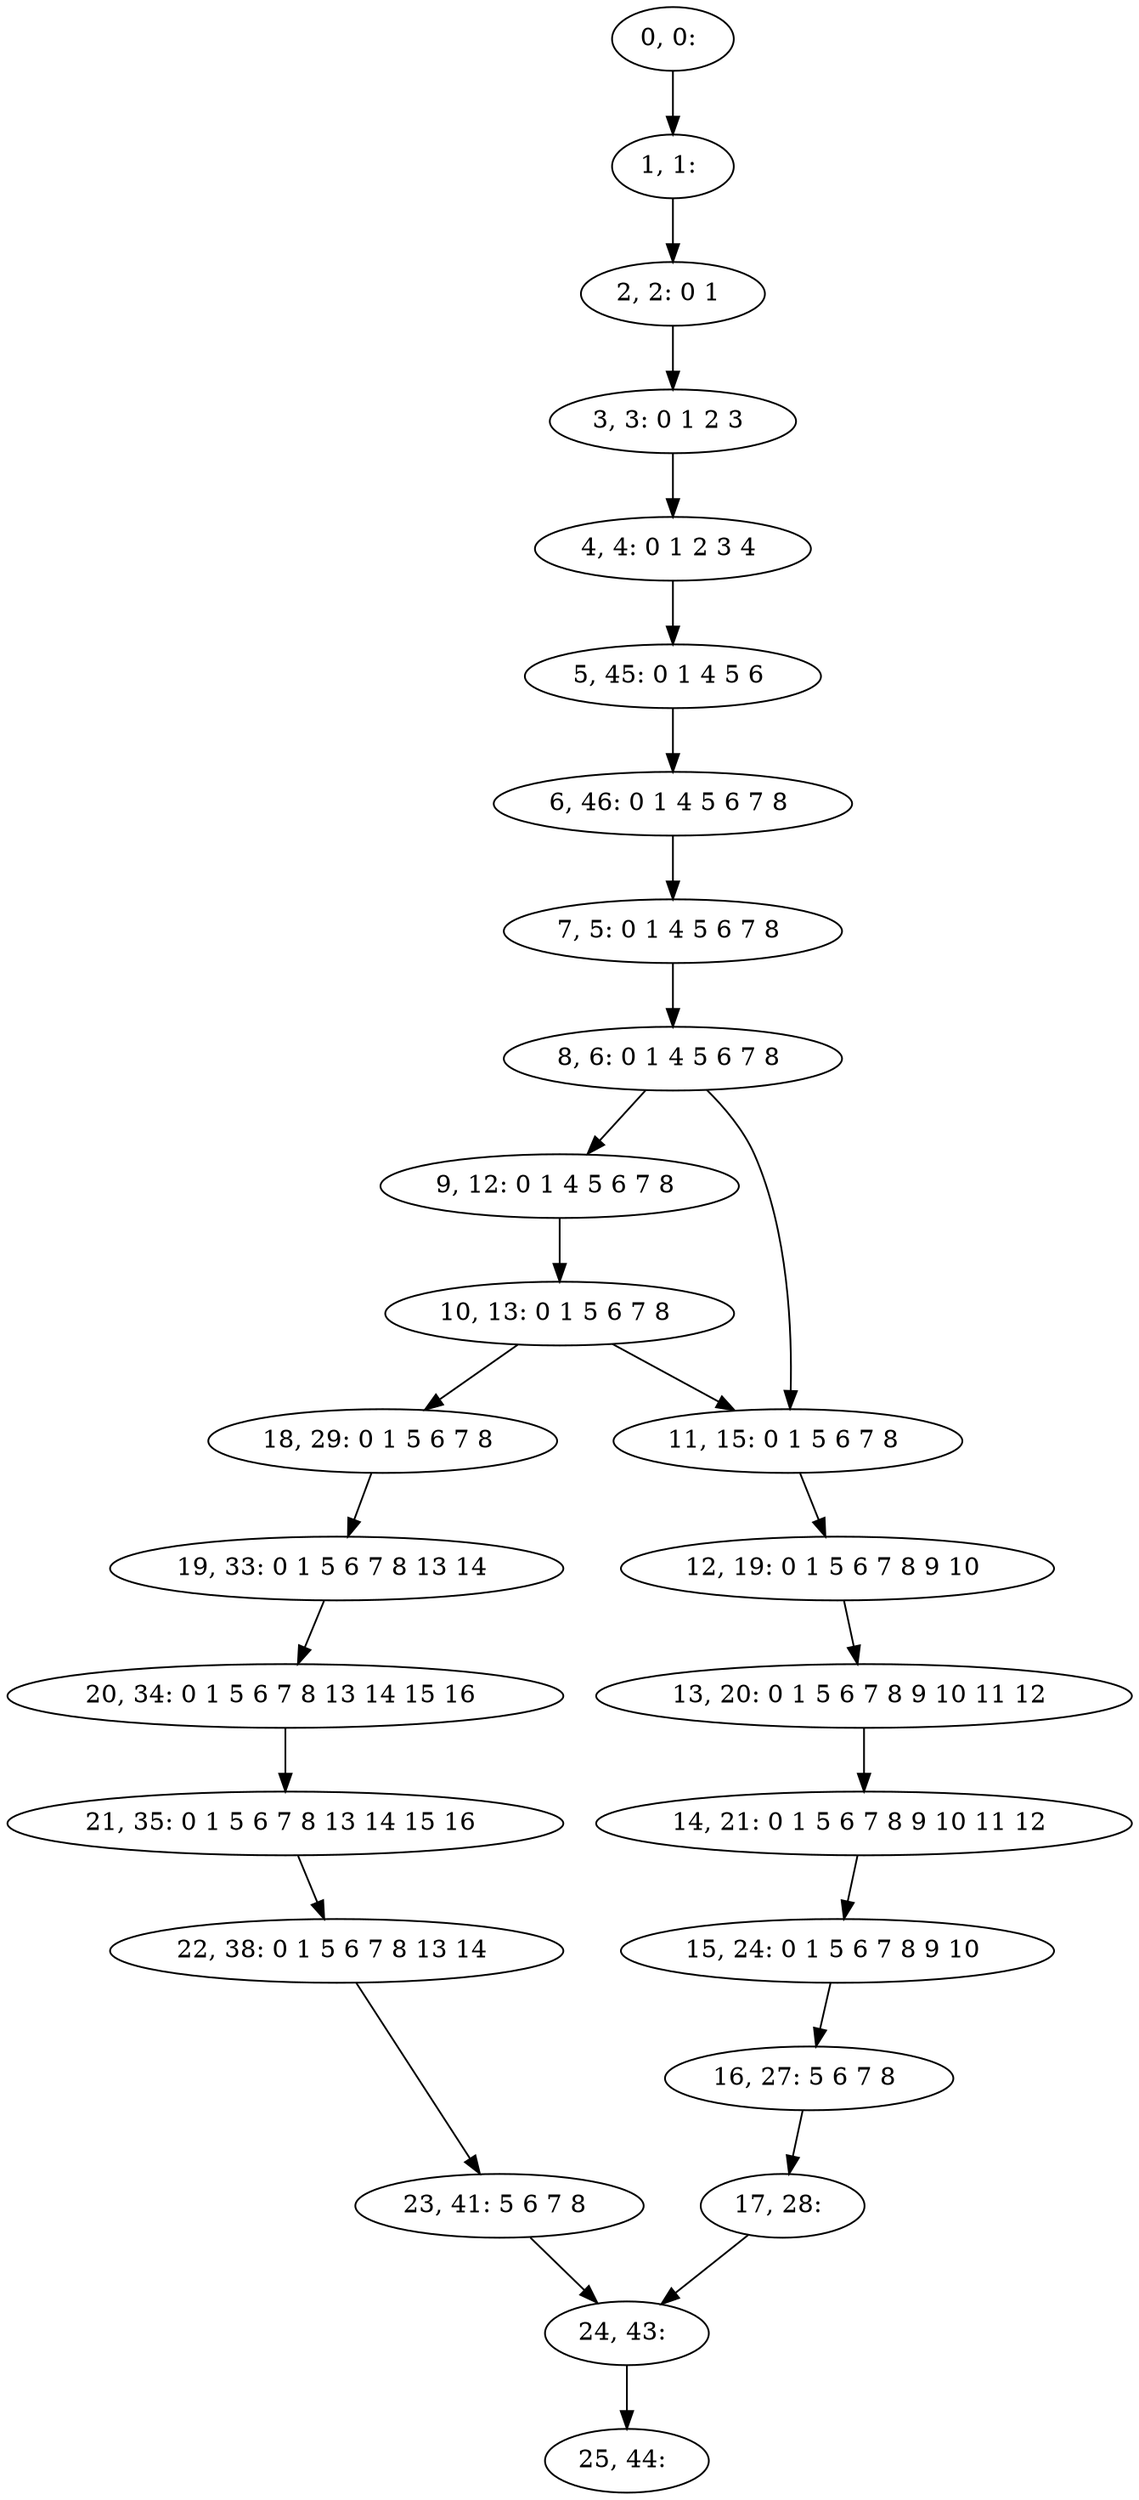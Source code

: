 digraph G {
0[label="0, 0: "];
1[label="1, 1: "];
2[label="2, 2: 0 1 "];
3[label="3, 3: 0 1 2 3 "];
4[label="4, 4: 0 1 2 3 4 "];
5[label="5, 45: 0 1 4 5 6 "];
6[label="6, 46: 0 1 4 5 6 7 8 "];
7[label="7, 5: 0 1 4 5 6 7 8 "];
8[label="8, 6: 0 1 4 5 6 7 8 "];
9[label="9, 12: 0 1 4 5 6 7 8 "];
10[label="10, 13: 0 1 5 6 7 8 "];
11[label="11, 15: 0 1 5 6 7 8 "];
12[label="12, 19: 0 1 5 6 7 8 9 10 "];
13[label="13, 20: 0 1 5 6 7 8 9 10 11 12 "];
14[label="14, 21: 0 1 5 6 7 8 9 10 11 12 "];
15[label="15, 24: 0 1 5 6 7 8 9 10 "];
16[label="16, 27: 5 6 7 8 "];
17[label="17, 28: "];
18[label="18, 29: 0 1 5 6 7 8 "];
19[label="19, 33: 0 1 5 6 7 8 13 14 "];
20[label="20, 34: 0 1 5 6 7 8 13 14 15 16 "];
21[label="21, 35: 0 1 5 6 7 8 13 14 15 16 "];
22[label="22, 38: 0 1 5 6 7 8 13 14 "];
23[label="23, 41: 5 6 7 8 "];
24[label="24, 43: "];
25[label="25, 44: "];
0->1 ;
1->2 ;
2->3 ;
3->4 ;
4->5 ;
5->6 ;
6->7 ;
7->8 ;
8->9 ;
8->11 ;
9->10 ;
10->11 ;
10->18 ;
11->12 ;
12->13 ;
13->14 ;
14->15 ;
15->16 ;
16->17 ;
17->24 ;
18->19 ;
19->20 ;
20->21 ;
21->22 ;
22->23 ;
23->24 ;
24->25 ;
}

